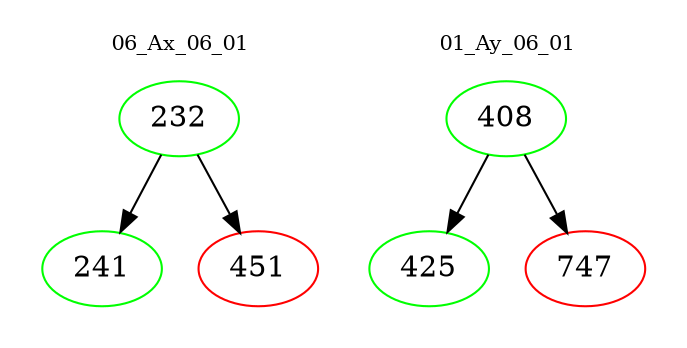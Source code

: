 digraph{
subgraph cluster_0 {
color = white
label = "06_Ax_06_01";
fontsize=10;
T0_232 [label="232", color="green"]
T0_232 -> T0_241 [color="black"]
T0_241 [label="241", color="green"]
T0_232 -> T0_451 [color="black"]
T0_451 [label="451", color="red"]
}
subgraph cluster_1 {
color = white
label = "01_Ay_06_01";
fontsize=10;
T1_408 [label="408", color="green"]
T1_408 -> T1_425 [color="black"]
T1_425 [label="425", color="green"]
T1_408 -> T1_747 [color="black"]
T1_747 [label="747", color="red"]
}
}
